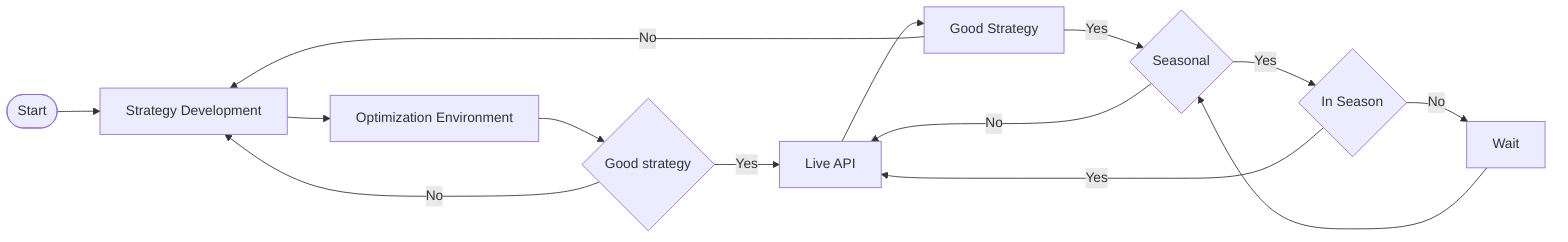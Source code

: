 graph LR
    linkStyle default interpolate basis
    A([Start])
    A-->B[Strategy Development]
    B-->C[Optimization Environment]
    C-->D{Good strategy}
    D-->|No|B
    D-->|Yes|E[Live API]
    E-->F[Good Strategy]
    F-->|No|B
    F-->|Yes|G{Seasonal}
    G-->|No|E
    G-->|Yes|H{In Season}
    H-->|No|I[Wait]
    H-->|Yes|E
    I-->G